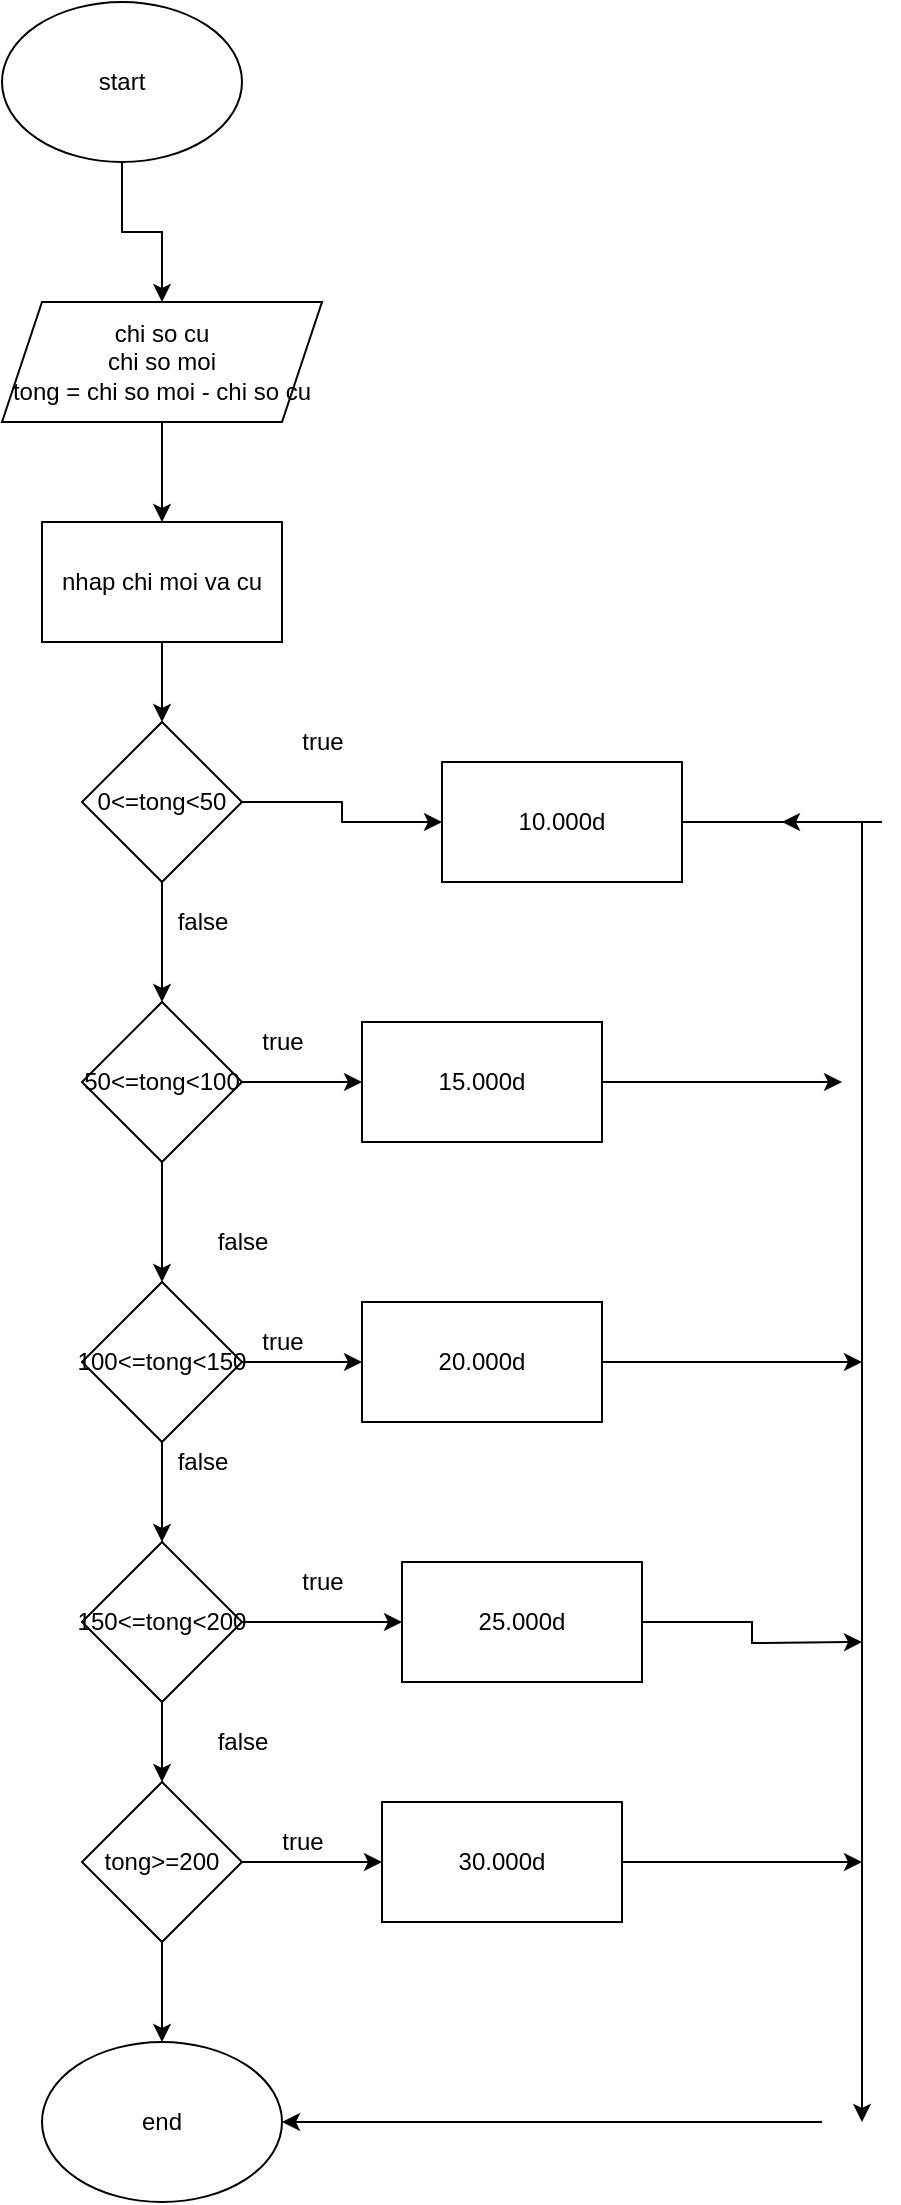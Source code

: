 <mxfile version="20.8.16" type="device"><diagram id="C5RBs43oDa-KdzZeNtuy" name="Page-1"><mxGraphModel dx="1098" dy="820" grid="1" gridSize="10" guides="1" tooltips="1" connect="1" arrows="1" fold="1" page="1" pageScale="1" pageWidth="827" pageHeight="1169" math="0" shadow="0"><root><mxCell id="WIyWlLk6GJQsqaUBKTNV-0"/><mxCell id="WIyWlLk6GJQsqaUBKTNV-1" parent="WIyWlLk6GJQsqaUBKTNV-0"/><mxCell id="c4gxeDimmuswMSIcudCd-1" style="edgeStyle=orthogonalEdgeStyle;rounded=0;orthogonalLoop=1;jettySize=auto;html=1;" edge="1" parent="WIyWlLk6GJQsqaUBKTNV-1" source="c4gxeDimmuswMSIcudCd-0" target="c4gxeDimmuswMSIcudCd-2"><mxGeometry relative="1" as="geometry"><mxPoint x="410" y="590" as="targetPoint"/></mxGeometry></mxCell><mxCell id="c4gxeDimmuswMSIcudCd-0" value="start" style="ellipse;whiteSpace=wrap;html=1;" vertex="1" parent="WIyWlLk6GJQsqaUBKTNV-1"><mxGeometry x="350" y="410" width="120" height="80" as="geometry"/></mxCell><mxCell id="c4gxeDimmuswMSIcudCd-3" style="edgeStyle=orthogonalEdgeStyle;rounded=0;orthogonalLoop=1;jettySize=auto;html=1;" edge="1" parent="WIyWlLk6GJQsqaUBKTNV-1" source="c4gxeDimmuswMSIcudCd-2" target="c4gxeDimmuswMSIcudCd-4"><mxGeometry relative="1" as="geometry"><mxPoint x="430" y="700" as="targetPoint"/></mxGeometry></mxCell><mxCell id="c4gxeDimmuswMSIcudCd-2" value="chi so cu&lt;br&gt;chi so moi&lt;br&gt;tong = chi so moi - chi so cu" style="shape=parallelogram;perimeter=parallelogramPerimeter;whiteSpace=wrap;html=1;fixedSize=1;" vertex="1" parent="WIyWlLk6GJQsqaUBKTNV-1"><mxGeometry x="350" y="560" width="160" height="60" as="geometry"/></mxCell><mxCell id="c4gxeDimmuswMSIcudCd-5" style="edgeStyle=orthogonalEdgeStyle;rounded=0;orthogonalLoop=1;jettySize=auto;html=1;" edge="1" parent="WIyWlLk6GJQsqaUBKTNV-1" source="c4gxeDimmuswMSIcudCd-4" target="c4gxeDimmuswMSIcudCd-6"><mxGeometry relative="1" as="geometry"><mxPoint x="430" y="810" as="targetPoint"/></mxGeometry></mxCell><mxCell id="c4gxeDimmuswMSIcudCd-4" value="nhap chi moi va cu" style="rounded=0;whiteSpace=wrap;html=1;" vertex="1" parent="WIyWlLk6GJQsqaUBKTNV-1"><mxGeometry x="370" y="670" width="120" height="60" as="geometry"/></mxCell><mxCell id="c4gxeDimmuswMSIcudCd-7" style="edgeStyle=orthogonalEdgeStyle;rounded=0;orthogonalLoop=1;jettySize=auto;html=1;" edge="1" parent="WIyWlLk6GJQsqaUBKTNV-1" source="c4gxeDimmuswMSIcudCd-6" target="c4gxeDimmuswMSIcudCd-8"><mxGeometry relative="1" as="geometry"><mxPoint x="430" y="920" as="targetPoint"/></mxGeometry></mxCell><mxCell id="c4gxeDimmuswMSIcudCd-17" style="edgeStyle=orthogonalEdgeStyle;rounded=0;orthogonalLoop=1;jettySize=auto;html=1;" edge="1" parent="WIyWlLk6GJQsqaUBKTNV-1" source="c4gxeDimmuswMSIcudCd-6" target="c4gxeDimmuswMSIcudCd-23"><mxGeometry relative="1" as="geometry"><mxPoint x="630" y="820" as="targetPoint"/></mxGeometry></mxCell><mxCell id="c4gxeDimmuswMSIcudCd-6" value="0&amp;lt;=tong&amp;lt;50" style="rhombus;whiteSpace=wrap;html=1;" vertex="1" parent="WIyWlLk6GJQsqaUBKTNV-1"><mxGeometry x="390" y="770" width="80" height="80" as="geometry"/></mxCell><mxCell id="c4gxeDimmuswMSIcudCd-9" style="edgeStyle=orthogonalEdgeStyle;rounded=0;orthogonalLoop=1;jettySize=auto;html=1;" edge="1" parent="WIyWlLk6GJQsqaUBKTNV-1" source="c4gxeDimmuswMSIcudCd-8" target="c4gxeDimmuswMSIcudCd-10"><mxGeometry relative="1" as="geometry"><mxPoint x="430" y="1090" as="targetPoint"/></mxGeometry></mxCell><mxCell id="c4gxeDimmuswMSIcudCd-18" style="edgeStyle=orthogonalEdgeStyle;rounded=0;orthogonalLoop=1;jettySize=auto;html=1;" edge="1" parent="WIyWlLk6GJQsqaUBKTNV-1" source="c4gxeDimmuswMSIcudCd-8" target="c4gxeDimmuswMSIcudCd-24"><mxGeometry relative="1" as="geometry"><mxPoint x="590" y="950" as="targetPoint"/></mxGeometry></mxCell><mxCell id="c4gxeDimmuswMSIcudCd-8" value="50&amp;lt;=tong&amp;lt;100" style="rhombus;whiteSpace=wrap;html=1;" vertex="1" parent="WIyWlLk6GJQsqaUBKTNV-1"><mxGeometry x="390" y="910" width="80" height="80" as="geometry"/></mxCell><mxCell id="c4gxeDimmuswMSIcudCd-11" style="edgeStyle=orthogonalEdgeStyle;rounded=0;orthogonalLoop=1;jettySize=auto;html=1;" edge="1" parent="WIyWlLk6GJQsqaUBKTNV-1" source="c4gxeDimmuswMSIcudCd-10" target="c4gxeDimmuswMSIcudCd-12"><mxGeometry relative="1" as="geometry"><mxPoint x="430" y="1220" as="targetPoint"/></mxGeometry></mxCell><mxCell id="c4gxeDimmuswMSIcudCd-19" style="edgeStyle=orthogonalEdgeStyle;rounded=0;orthogonalLoop=1;jettySize=auto;html=1;" edge="1" parent="WIyWlLk6GJQsqaUBKTNV-1" source="c4gxeDimmuswMSIcudCd-10" target="c4gxeDimmuswMSIcudCd-25"><mxGeometry relative="1" as="geometry"><mxPoint x="590" y="1090" as="targetPoint"/></mxGeometry></mxCell><mxCell id="c4gxeDimmuswMSIcudCd-10" value="100&amp;lt;=tong&amp;lt;150" style="rhombus;whiteSpace=wrap;html=1;" vertex="1" parent="WIyWlLk6GJQsqaUBKTNV-1"><mxGeometry x="390" y="1050" width="80" height="80" as="geometry"/></mxCell><mxCell id="c4gxeDimmuswMSIcudCd-13" style="edgeStyle=orthogonalEdgeStyle;rounded=0;orthogonalLoop=1;jettySize=auto;html=1;" edge="1" parent="WIyWlLk6GJQsqaUBKTNV-1" source="c4gxeDimmuswMSIcudCd-12" target="c4gxeDimmuswMSIcudCd-14"><mxGeometry relative="1" as="geometry"><mxPoint x="430" y="1340" as="targetPoint"/></mxGeometry></mxCell><mxCell id="c4gxeDimmuswMSIcudCd-20" style="edgeStyle=orthogonalEdgeStyle;rounded=0;orthogonalLoop=1;jettySize=auto;html=1;" edge="1" parent="WIyWlLk6GJQsqaUBKTNV-1" source="c4gxeDimmuswMSIcudCd-12" target="c4gxeDimmuswMSIcudCd-26"><mxGeometry relative="1" as="geometry"><mxPoint x="610" y="1220" as="targetPoint"/></mxGeometry></mxCell><mxCell id="c4gxeDimmuswMSIcudCd-12" value="150&amp;lt;=tong&amp;lt;200" style="rhombus;whiteSpace=wrap;html=1;" vertex="1" parent="WIyWlLk6GJQsqaUBKTNV-1"><mxGeometry x="390" y="1180" width="80" height="80" as="geometry"/></mxCell><mxCell id="c4gxeDimmuswMSIcudCd-15" style="edgeStyle=orthogonalEdgeStyle;rounded=0;orthogonalLoop=1;jettySize=auto;html=1;" edge="1" parent="WIyWlLk6GJQsqaUBKTNV-1" source="c4gxeDimmuswMSIcudCd-14" target="c4gxeDimmuswMSIcudCd-16"><mxGeometry relative="1" as="geometry"><mxPoint x="430" y="1470" as="targetPoint"/></mxGeometry></mxCell><mxCell id="c4gxeDimmuswMSIcudCd-21" style="edgeStyle=orthogonalEdgeStyle;rounded=0;orthogonalLoop=1;jettySize=auto;html=1;" edge="1" parent="WIyWlLk6GJQsqaUBKTNV-1" source="c4gxeDimmuswMSIcudCd-14" target="c4gxeDimmuswMSIcudCd-22"><mxGeometry relative="1" as="geometry"><mxPoint x="600" y="1340" as="targetPoint"/></mxGeometry></mxCell><mxCell id="c4gxeDimmuswMSIcudCd-14" value="tong&amp;gt;=200" style="rhombus;whiteSpace=wrap;html=1;" vertex="1" parent="WIyWlLk6GJQsqaUBKTNV-1"><mxGeometry x="390" y="1300" width="80" height="80" as="geometry"/></mxCell><mxCell id="c4gxeDimmuswMSIcudCd-16" value="end" style="ellipse;whiteSpace=wrap;html=1;" vertex="1" parent="WIyWlLk6GJQsqaUBKTNV-1"><mxGeometry x="370" y="1430" width="120" height="80" as="geometry"/></mxCell><mxCell id="c4gxeDimmuswMSIcudCd-31" style="edgeStyle=orthogonalEdgeStyle;rounded=0;orthogonalLoop=1;jettySize=auto;html=1;" edge="1" parent="WIyWlLk6GJQsqaUBKTNV-1" source="c4gxeDimmuswMSIcudCd-22"><mxGeometry relative="1" as="geometry"><mxPoint x="780" y="1340" as="targetPoint"/></mxGeometry></mxCell><mxCell id="c4gxeDimmuswMSIcudCd-22" value="30.000d" style="rounded=0;whiteSpace=wrap;html=1;" vertex="1" parent="WIyWlLk6GJQsqaUBKTNV-1"><mxGeometry x="540" y="1310" width="120" height="60" as="geometry"/></mxCell><mxCell id="c4gxeDimmuswMSIcudCd-27" style="edgeStyle=orthogonalEdgeStyle;rounded=0;orthogonalLoop=1;jettySize=auto;html=1;" edge="1" parent="WIyWlLk6GJQsqaUBKTNV-1" source="c4gxeDimmuswMSIcudCd-23"><mxGeometry relative="1" as="geometry"><mxPoint x="740" y="820" as="targetPoint"/><Array as="points"><mxPoint x="790" y="820"/><mxPoint x="790" y="820"/></Array></mxGeometry></mxCell><mxCell id="c4gxeDimmuswMSIcudCd-23" value="10.000d" style="rounded=0;whiteSpace=wrap;html=1;" vertex="1" parent="WIyWlLk6GJQsqaUBKTNV-1"><mxGeometry x="570" y="790" width="120" height="60" as="geometry"/></mxCell><mxCell id="c4gxeDimmuswMSIcudCd-28" style="edgeStyle=orthogonalEdgeStyle;rounded=0;orthogonalLoop=1;jettySize=auto;html=1;" edge="1" parent="WIyWlLk6GJQsqaUBKTNV-1" source="c4gxeDimmuswMSIcudCd-24"><mxGeometry relative="1" as="geometry"><mxPoint x="770" y="950" as="targetPoint"/></mxGeometry></mxCell><mxCell id="c4gxeDimmuswMSIcudCd-24" value="15.000d" style="rounded=0;whiteSpace=wrap;html=1;" vertex="1" parent="WIyWlLk6GJQsqaUBKTNV-1"><mxGeometry x="530" y="920" width="120" height="60" as="geometry"/></mxCell><mxCell id="c4gxeDimmuswMSIcudCd-29" style="edgeStyle=orthogonalEdgeStyle;rounded=0;orthogonalLoop=1;jettySize=auto;html=1;" edge="1" parent="WIyWlLk6GJQsqaUBKTNV-1" source="c4gxeDimmuswMSIcudCd-25"><mxGeometry relative="1" as="geometry"><mxPoint x="780" y="1090" as="targetPoint"/></mxGeometry></mxCell><mxCell id="c4gxeDimmuswMSIcudCd-25" value="20.000d" style="rounded=0;whiteSpace=wrap;html=1;" vertex="1" parent="WIyWlLk6GJQsqaUBKTNV-1"><mxGeometry x="530" y="1060" width="120" height="60" as="geometry"/></mxCell><mxCell id="c4gxeDimmuswMSIcudCd-30" style="edgeStyle=orthogonalEdgeStyle;rounded=0;orthogonalLoop=1;jettySize=auto;html=1;" edge="1" parent="WIyWlLk6GJQsqaUBKTNV-1" source="c4gxeDimmuswMSIcudCd-26"><mxGeometry relative="1" as="geometry"><mxPoint x="780" y="1230" as="targetPoint"/></mxGeometry></mxCell><mxCell id="c4gxeDimmuswMSIcudCd-26" value="25.000d" style="rounded=0;whiteSpace=wrap;html=1;" vertex="1" parent="WIyWlLk6GJQsqaUBKTNV-1"><mxGeometry x="550" y="1190" width="120" height="60" as="geometry"/></mxCell><mxCell id="c4gxeDimmuswMSIcudCd-32" value="false" style="text;html=1;align=center;verticalAlign=middle;resizable=0;points=[];autosize=1;strokeColor=none;fillColor=none;" vertex="1" parent="WIyWlLk6GJQsqaUBKTNV-1"><mxGeometry x="425" y="855" width="50" height="30" as="geometry"/></mxCell><mxCell id="c4gxeDimmuswMSIcudCd-33" value="false" style="text;html=1;align=center;verticalAlign=middle;resizable=0;points=[];autosize=1;strokeColor=none;fillColor=none;" vertex="1" parent="WIyWlLk6GJQsqaUBKTNV-1"><mxGeometry x="445" y="1015" width="50" height="30" as="geometry"/></mxCell><mxCell id="c4gxeDimmuswMSIcudCd-34" value="false" style="text;html=1;align=center;verticalAlign=middle;resizable=0;points=[];autosize=1;strokeColor=none;fillColor=none;" vertex="1" parent="WIyWlLk6GJQsqaUBKTNV-1"><mxGeometry x="425" y="1125" width="50" height="30" as="geometry"/></mxCell><mxCell id="c4gxeDimmuswMSIcudCd-35" value="false" style="text;html=1;align=center;verticalAlign=middle;resizable=0;points=[];autosize=1;strokeColor=none;fillColor=none;" vertex="1" parent="WIyWlLk6GJQsqaUBKTNV-1"><mxGeometry x="445" y="1265" width="50" height="30" as="geometry"/></mxCell><mxCell id="c4gxeDimmuswMSIcudCd-36" value="true" style="text;html=1;align=center;verticalAlign=middle;resizable=0;points=[];autosize=1;strokeColor=none;fillColor=none;" vertex="1" parent="WIyWlLk6GJQsqaUBKTNV-1"><mxGeometry x="490" y="765" width="40" height="30" as="geometry"/></mxCell><mxCell id="c4gxeDimmuswMSIcudCd-37" value="true" style="text;html=1;align=center;verticalAlign=middle;resizable=0;points=[];autosize=1;strokeColor=none;fillColor=none;" vertex="1" parent="WIyWlLk6GJQsqaUBKTNV-1"><mxGeometry x="470" y="915" width="40" height="30" as="geometry"/></mxCell><mxCell id="c4gxeDimmuswMSIcudCd-38" value="true" style="text;html=1;align=center;verticalAlign=middle;resizable=0;points=[];autosize=1;strokeColor=none;fillColor=none;" vertex="1" parent="WIyWlLk6GJQsqaUBKTNV-1"><mxGeometry x="470" y="1065" width="40" height="30" as="geometry"/></mxCell><mxCell id="c4gxeDimmuswMSIcudCd-39" value="true" style="text;html=1;align=center;verticalAlign=middle;resizable=0;points=[];autosize=1;strokeColor=none;fillColor=none;" vertex="1" parent="WIyWlLk6GJQsqaUBKTNV-1"><mxGeometry x="490" y="1185" width="40" height="30" as="geometry"/></mxCell><mxCell id="c4gxeDimmuswMSIcudCd-40" value="true" style="text;html=1;align=center;verticalAlign=middle;resizable=0;points=[];autosize=1;strokeColor=none;fillColor=none;" vertex="1" parent="WIyWlLk6GJQsqaUBKTNV-1"><mxGeometry x="480" y="1315" width="40" height="30" as="geometry"/></mxCell><mxCell id="c4gxeDimmuswMSIcudCd-41" value="" style="endArrow=classic;html=1;rounded=0;" edge="1" parent="WIyWlLk6GJQsqaUBKTNV-1"><mxGeometry width="50" height="50" relative="1" as="geometry"><mxPoint x="780" y="820" as="sourcePoint"/><mxPoint x="780" y="1470" as="targetPoint"/></mxGeometry></mxCell><mxCell id="c4gxeDimmuswMSIcudCd-42" value="" style="endArrow=classic;html=1;rounded=0;" edge="1" parent="WIyWlLk6GJQsqaUBKTNV-1" target="c4gxeDimmuswMSIcudCd-16"><mxGeometry width="50" height="50" relative="1" as="geometry"><mxPoint x="760" y="1470" as="sourcePoint"/><mxPoint x="440" y="1100" as="targetPoint"/></mxGeometry></mxCell></root></mxGraphModel></diagram></mxfile>